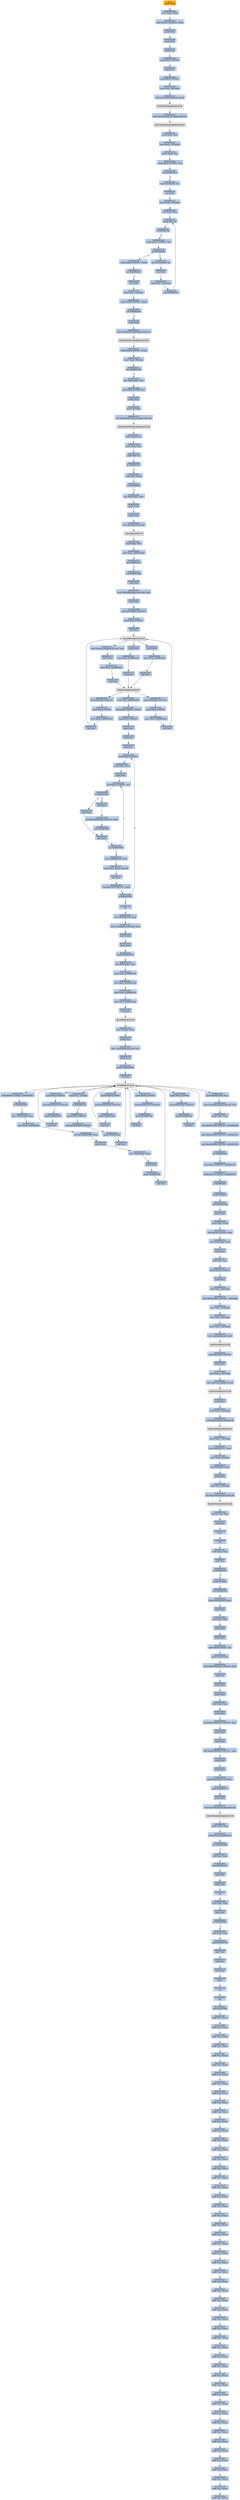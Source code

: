 digraph G {
node[shape=rectangle,style=filled,fillcolor=lightsteelblue,color=lightsteelblue]
bgcolor="transparent"
a0x004021afpushl_ebp[label="start\npushl %ebp",fillcolor="orange",color="lightgrey"];
a0x004021b0movl_esp_ebp[label="0x004021b0\nmovl %esp, %ebp"];
a0x004021b2subl_0x52cUINT32_esp[label="0x004021b2\nsubl $0x52c<UINT32>, %esp"];
a0x004021b8pushl_ebx[label="0x004021b8\npushl %ebx"];
a0x004021b9pushl_esi[label="0x004021b9\npushl %esi"];
a0x004021bapushl_edi[label="0x004021ba\npushl %edi"];
a0x004021bbpushl_0x1UINT8[label="0x004021bb\npushl $0x1<UINT8>"];
a0x004021bdpopl_esi[label="0x004021bd\npopl %esi"];
a0x004021bepushl_0x4UINT8[label="0x004021be\npushl $0x4<UINT8>"];
a0x004021c0movl_esi__24ebp_[label="0x004021c0\nmovl %esi, -24(%ebp)"];
a0x004021c3call_SetErrorMode_kernel32_dll[label="0x004021c3\ncall SetErrorMode@kernel32.dll"];
SetErrorMode_kernel32_dll[label="SetErrorMode@kernel32.dll",fillcolor="lightgrey",color="lightgrey"];
a0x004021c9call_GetCommandLineA_kernel32_dll[label="0x004021c9\ncall GetCommandLineA@kernel32.dll"];
GetCommandLineA_kernel32_dll[label="GetCommandLineA@kernel32.dll",fillcolor="lightgrey",color="lightgrey"];
a0x004021cfmovl_eax_edi[label="0x004021cf\nmovl %eax, %edi"];
a0x004021d1movl_edi__12ebp_[label="0x004021d1\nmovl %edi, -12(%ebp)"];
a0x004021d4movb_edi__al[label="0x004021d4\nmovb (%edi), %al"];
a0x004021d6cmpb_0x22UINT8_al[label="0x004021d6\ncmpb $0x22<UINT8>, %al"];
a0x004021d8jne_0x004022aa[label="0x004021d8\njne 0x004022aa"];
a0x004021demovb_0x1edi__al[label="0x004021de\nmovb 0x1(%edi), %al"];
a0x004021e1incl_edi[label="0x004021e1\nincl %edi"];
a0x004021e2movl_edi__12ebp_[label="0x004021e2\nmovl %edi, -12(%ebp)"];
a0x004021e5xorl_ebx_ebx[label="0x004021e5\nxorl %ebx, %ebx"];
a0x004021e7cmpb_bl_al[label="0x004021e7\ncmpb %bl, %al"];
a0x004021e9je_0x004021f8[label="0x004021e9\nje 0x004021f8"];
a0x004021ebcmpb_0x22UINT8_al[label="0x004021eb\ncmpb $0x22<UINT8>, %al"];
a0x004021edje_0x004021f8[label="0x004021ed\nje 0x004021f8"];
a0x004021efmovb_0x1edi__al[label="0x004021ef\nmovb 0x1(%edi), %al"];
a0x004021f2incl_edi[label="0x004021f2\nincl %edi"];
a0x004021f3movl_edi__12ebp_[label="0x004021f3\nmovl %edi, -12(%ebp)"];
a0x004021f6jmp_0x004021e7[label="0x004021f6\njmp 0x004021e7"];
a0x004021f8cmpb_0x22UINT8_edi_[label="0x004021f8\ncmpb $0x22<UINT8>, (%edi)"];
a0x004021fbjne_0x00402201[label="0x004021fb\njne 0x00402201"];
a0x004021fdincl_edi[label="0x004021fd\nincl %edi"];
a0x004021femovl_edi__12ebp_[label="0x004021fe\nmovl %edi, -12(%ebp)"];
a0x00402201cmpb_0x20UINT8_edi_[label="0x00402201\ncmpb $0x20<UINT8>, (%edi)"];
a0x00402204jne_0x0040220f[label="0x00402204\njne 0x0040220f"];
a0x0040220fpushl_ebx[label="0x0040220f\npushl %ebx"];
a0x00402210call_GetModuleHandleA_kernel32_dll[label="0x00402210\ncall GetModuleHandleA@kernel32.dll"];
GetModuleHandleA_kernel32_dll[label="GetModuleHandleA@kernel32.dll",fillcolor="lightgrey",color="lightgrey"];
a0x00402216cmpb_0x2fUINT8_edi_[label="0x00402216\ncmpb $0x2f<UINT8>, (%edi)"];
a0x00402219movl_eax__8ebp_[label="0x00402219\nmovl %eax, -8(%ebp)"];
a0x0040221cjne_0x00402282[label="0x0040221c\njne 0x00402282"];
a0x00402282leal__940ebp__eax[label="0x00402282\nleal -940(%ebp), %eax"];
a0x00402288pushl_0x100UINT32[label="0x00402288\npushl $0x100<UINT32>"];
a0x0040228dpushl_eax[label="0x0040228d\npushl %eax"];
a0x0040228epushl__8ebp_[label="0x0040228e\npushl -8(%ebp)"];
a0x00402291call_GetModuleFileNameA_kernel32_dll[label="0x00402291\ncall GetModuleFileNameA@kernel32.dll"];
GetModuleFileNameA_kernel32_dll[label="GetModuleFileNameA@kernel32.dll",fillcolor="lightgrey",color="lightgrey"];
a0x00402297movb_edi__cl[label="0x00402297\nmovb (%edi), %cl"];
a0x00402299movl_edi_eax[label="0x00402299\nmovl %edi, %eax"];
a0x0040229bcmpb_bl_cl[label="0x0040229b\ncmpb %bl, %cl"];
a0x0040229dje_0x004022c5[label="0x0040229d\nje 0x004022c5"];
a0x004022c5cmpb_bl_eax_[label="0x004022c5\ncmpb %bl, (%eax)"];
a0x004022c7je_0x004022fb[label="0x004022c7\nje 0x004022fb"];
a0x004022fbleal__940ebp__eax[label="0x004022fb\nleal -940(%ebp), %eax"];
a0x00402301pushl_ebx[label="0x00402301\npushl %ebx"];
a0x00402302pushl_eax[label="0x00402302\npushl %eax"];
a0x00402303call__lopen_kernel32_dll[label="0x00402303\ncall _lopen@kernel32.dll"];
a_lopen_kernel32_dll[label="_lopen@kernel32.dll",fillcolor="lightgrey",color="lightgrey"];
a0x00402309cmpl_ebx_eax[label="0x00402309\ncmpl %ebx, %eax"];
a0x0040230bmovl_eax_0x00405340[label="0x0040230b\nmovl %eax, 0x00405340"];
a0x00402310jnl_0x0040231d[label="0x00402310\njnl 0x0040231d"];
a0x0040231dcall_0x00401000[label="0x0040231d\ncall 0x00401000"];
a0x00401000pushl_esi[label="0x00401000\npushl %esi"];
a0x00401001movl_GlobalAlloc_kernel32_dll_esi[label="0x00401001\nmovl GlobalAlloc@kernel32.dll, %esi"];
a0x00401007pushl_edi[label="0x00401007\npushl %edi"];
a0x00401008pushl_0x10000UINT32[label="0x00401008\npushl $0x10000<UINT32>"];
a0x0040100dpushl_0x2UINT8[label="0x0040100d\npushl $0x2<UINT8>"];
a0x0040100fcall_esi[label="0x0040100f\ncall %esi"];
GlobalAlloc_kernel32_dll[label="GlobalAlloc@kernel32.dll",fillcolor="lightgrey",color="lightgrey"];
a0x00401011movl_GlobalLock_kernel32_dll_edi[label="0x00401011\nmovl GlobalLock@kernel32.dll, %edi"];
a0x00401017pushl_eax[label="0x00401017\npushl %eax"];
a0x00401018movl_eax_0x00405434[label="0x00401018\nmovl %eax, 0x00405434"];
a0x0040101dcall_edi[label="0x0040101d\ncall %edi"];
GlobalLock_kernel32_dll[label="GlobalLock@kernel32.dll",fillcolor="lightgrey",color="lightgrey"];
a0x0040101fpushl_0x8040UINT32[label="0x0040101f\npushl $0x8040<UINT32>"];
a0x00401024pushl_0x2UINT8[label="0x00401024\npushl $0x2<UINT8>"];
a0x00401026movl_eax_0x00405430[label="0x00401026\nmovl %eax, 0x00405430"];
a0x0040102bcall_esi[label="0x0040102b\ncall %esi"];
a0x0040102dpushl_eax[label="0x0040102d\npushl %eax"];
a0x0040102emovl_eax_0x0040546c[label="0x0040102e\nmovl %eax, 0x0040546c"];
a0x00401033call_edi[label="0x00401033\ncall %edi"];
a0x00401035pushl_0x400UINT32[label="0x00401035\npushl $0x400<UINT32>"];
a0x0040103apushl_0x2UINT8[label="0x0040103a\npushl $0x2<UINT8>"];
a0x0040103cmovl_eax_0x0040545c[label="0x0040103c\nmovl %eax, 0x0040545c"];
a0x00401041call_esi[label="0x00401041\ncall %esi"];
a0x00401043pushl_eax[label="0x00401043\npushl %eax"];
a0x00401044movl_eax_0x0040544c[label="0x00401044\nmovl %eax, 0x0040544c"];
a0x00401049call_edi[label="0x00401049\ncall %edi"];
a0x0040104bmovl_eax_0x00405438[label="0x0040104b\nmovl %eax, 0x00405438"];
a0x00401050andl_0x0UINT8_eax_[label="0x00401050\nandl $0x0<UINT8>, (%eax)"];
a0x00401053pushl_0x1UINT8[label="0x00401053\npushl $0x1<UINT8>"];
a0x00401055popl_eax[label="0x00401055\npopl %eax"];
a0x00401056popl_edi[label="0x00401056\npopl %edi"];
a0x00401057popl_esi[label="0x00401057\npopl %esi"];
a0x00401058pushl_0x8UINT8[label="0x00401058\npushl $0x8<UINT8>"];
a0x0040105amovl_eax_ecx[label="0x0040105a\nmovl %eax, %ecx"];
a0x0040105cpopl_edx[label="0x0040105c\npopl %edx"];
a0x0040105dtestb_0x1UINT8_cl[label="0x0040105d\ntestb $0x1<UINT8>, %cl"];
a0x00401060je_0x0040106c[label="0x00401060\nje 0x0040106c"];
a0x00401062shrl_ecx[label="0x00401062\nshrl %ecx"];
a0x00401064xorl_0xedb88320UINT32_ecx[label="0x00401064\nxorl $0xedb88320<UINT32>, %ecx"];
a0x0040106ajmp_0x0040106e[label="0x0040106a\njmp 0x0040106e"];
a0x0040106edecl_edx[label="0x0040106e\ndecl %edx"];
a0x0040106fjne_0x0040105d[label="0x0040106f\njne 0x0040105d"];
a0x0040106cshrl_ecx[label="0x0040106c\nshrl %ecx"];
a0x00401071movl_0x00405438_edx[label="0x00401071\nmovl 0x00405438, %edx"];
a0x00401077movl_ecx_edxeax4_[label="0x00401077\nmovl %ecx, (%edx,%eax,4)"];
a0x0040107aincl_eax[label="0x0040107a\nincl %eax"];
a0x0040107bcmpl_0x100UINT32_eax[label="0x0040107b\ncmpl $0x100<UINT32>, %eax"];
a0x00401080jl_0x00401058[label="0x00401080\njl 0x00401058"];
a0x00401082ret[label="0x00401082\nret"];
a0x00402322movl_0x00405178_eax[label="0x00402322\nmovl 0x00405178, %eax"];
a0x00402327movl__llseek_kernel32_dll_edi[label="0x00402327\nmovl _llseek@kernel32.dll, %edi"];
a0x0040232dpushl_ebx[label="0x0040232d\npushl %ebx"];
a0x0040232epushl_eax[label="0x0040232e\npushl %eax"];
a0x0040232fpushl_0x00405340[label="0x0040232f\npushl 0x00405340"];
a0x00402335leal__940ebp__ecx[label="0x00402335\nleal -940(%ebp), %ecx"];
a0x0040233bmovl_ebx_0x00405324[label="0x0040233b\nmovl %ebx, 0x00405324"];
a0x00402341movl_eax_0x00405334[label="0x00402341\nmovl %eax, 0x00405334"];
a0x00402346movl_eax_0x0040532c[label="0x00402346\nmovl %eax, 0x0040532c"];
a0x0040234bmovl_ecx_0x004053d4[label="0x0040234b\nmovl %ecx, 0x004053d4"];
a0x00402351call_edi[label="0x00402351\ncall %edi"];
a_llseek_kernel32_dll[label="_llseek@kernel32.dll",fillcolor="lightgrey",color="lightgrey"];
a0x00402353leal__1ebp__eax[label="0x00402353\nleal -1(%ebp), %eax"];
a0x00402356pushl_esi[label="0x00402356\npushl %esi"];
a0x00402357movl__lread_kernel32_dll_esi[label="0x00402357\nmovl _lread@kernel32.dll, %esi"];
a0x0040235dpushl_eax[label="0x0040235d\npushl %eax"];
a0x0040235epushl_0x00405340[label="0x0040235e\npushl 0x00405340"];
a0x00402364call_esi[label="0x00402364\ncall %esi"];
a_lread_kernel32_dll[label="_lread@kernel32.dll",fillcolor="lightgrey",color="lightgrey"];
a0x00402366cmpb_bl__1ebp_[label="0x00402366\ncmpb %bl, -1(%ebp)"];
a0x00402369je_0x004023c4[label="0x00402369\nje 0x004023c4"];
a0x004023c4pushl_0x4UINT8[label="0x004023c4\npushl $0x4<UINT8>"];
a0x004023c6pushl_0x405360UINT32[label="0x004023c6\npushl $0x405360<UINT32>"];
a0x004023cbpushl_0x00405340[label="0x004023cb\npushl 0x00405340"];
a0x004023d1call_esi[label="0x004023d1\ncall %esi"];
a0x004023d3pushl_0xcUINT8[label="0x004023d3\npushl $0xc<UINT8>"];
a0x004023d5pushl_0x405410UINT32[label="0x004023d5\npushl $0x405410<UINT32>"];
a0x004023dapushl_0x00405340[label="0x004023da\npushl 0x00405340"];
a0x004023e0call_esi[label="0x004023e0\ncall %esi"];
a0x004023e2pushl_0x8UINT8[label="0x004023e2\npushl $0x8<UINT8>"];
a0x004023e4pushl_0x4053b4UINT32[label="0x004023e4\npushl $0x4053b4<UINT32>"];
a0x004023e9pushl_0x00405340[label="0x004023e9\npushl 0x00405340"];
a0x004023efcall_esi[label="0x004023ef\ncall %esi"];
a0x004023f1pushl_0x40UINT8[label="0x004023f1\npushl $0x40<UINT8>"];
a0x004023f3pushl_0x405374UINT32[label="0x004023f3\npushl $0x405374<UINT32>"];
a0x004023f8pushl_0x00405340[label="0x004023f8\npushl 0x00405340"];
a0x004023fecall_esi[label="0x004023fe\ncall %esi"];
a0x00402400pushl_0x3UINT8[label="0x00402400\npushl $0x3<UINT8>"];
a0x00402402pushl_0x4053fcUINT32[label="0x00402402\npushl $0x4053fc<UINT32>"];
a0x00402407pushl_0x00405340[label="0x00402407\npushl 0x00405340"];
a0x0040240dcall_esi[label="0x0040240d\ncall %esi"];
a0x0040240ftestb_0x40UINT8_0x00405363[label="0x0040240f\ntestb $0x40<UINT8>, 0x00405363"];
a0x00402416je_0x00402422[label="0x00402416\nje 0x00402422"];
a0x00402422leal__1324ebp__eax[label="0x00402422\nleal -1324(%ebp), %eax"];
a0x00402428movl_eax_0x004053f8[label="0x00402428\nmovl %eax, 0x004053f8"];
a0x0040242dmovzbl_0x004053fe_eax[label="0x0040242d\nmovzbl 0x004053fe, %eax"];
a0x00402434pushl_eax[label="0x00402434\npushl %eax"];
a0x00402435leal__1324ebp__eax[label="0x00402435\nleal -1324(%ebp), %eax"];
a0x0040243bpushl_eax[label="0x0040243b\npushl %eax"];
a0x0040243cpushl_0x00405340[label="0x0040243c\npushl 0x00405340"];
a0x00402442call_esi[label="0x00402442\ncall %esi"];
a0x00402444movl_0x004053b0_eax[label="0x00402444\nmovl 0x004053b0, %eax"];
a0x00402449movl_GlobalAlloc_kernel32_dll_esi[label="0x00402449\nmovl GlobalAlloc@kernel32.dll, %esi"];
a0x0040244fcmpl_ebx_eax[label="0x0040244f\ncmpl %ebx, %eax"];
a0x00402451movl_0x401edfUINT32_0x004053d8[label="0x00402451\nmovl $0x401edf<UINT32>, 0x004053d8"];
a0x0040245bmovl_0x4020a0UINT32_0x004053dc[label="0x0040245b\nmovl $0x4020a0<UINT32>, 0x004053dc"];
a0x00402465movl_0x403082UINT32_0x004053f0[label="0x00402465\nmovl $0x403082<UINT32>, 0x004053f0"];
a0x0040246fjle_0x004024a8[label="0x0040246f\njle 0x004024a8"];
a0x004024a8movl_0x1UINT32_0x004053ec[label="0x004024a8\nmovl $0x1<UINT32>, 0x004053ec"];
a0x004024b2testb_0x10UINT8_0x00405361[label="0x004024b2\ntestb $0x10<UINT8>, 0x00405361"];
a0x004024b9je_0x004024c2[label="0x004024b9\nje 0x004024c2"];
a0x004024c2pushl__8ebp_[label="0x004024c2\npushl -8(%ebp)"];
a0x004024c5call_0x004027db[label="0x004024c5\ncall 0x004027db"];
a0x004027dbpushl_ebp[label="0x004027db\npushl %ebp"];
a0x004027dcmovl_esp_ebp[label="0x004027dc\nmovl %esp, %ebp"];
a0x004027desubl_0x28UINT8_esp[label="0x004027de\nsubl $0x28<UINT8>, %esp"];
a0x004027e1movl_0x8ebp__eax[label="0x004027e1\nmovl 0x8(%ebp), %eax"];
a0x004027e4pushl_esi[label="0x004027e4\npushl %esi"];
a0x004027e5xorl_esi_esi[label="0x004027e5\nxorl %esi, %esi"];
a0x004027e7pushl_0x6cUINT8[label="0x004027e7\npushl $0x6c<UINT8>"];
a0x004027e9pushl_eax[label="0x004027e9\npushl %eax"];
a0x004027eamovl_esi__40ebp_[label="0x004027ea\nmovl %esi, -40(%ebp)"];
a0x004027edmovl_0x402a80UINT32__36ebp_[label="0x004027ed\nmovl $0x402a80<UINT32>, -36(%ebp)"];
a0x004027f4movl_esi__32ebp_[label="0x004027f4\nmovl %esi, -32(%ebp)"];
a0x004027f7movl_esi__28ebp_[label="0x004027f7\nmovl %esi, -28(%ebp)"];
a0x004027famovl_eax__24ebp_[label="0x004027fa\nmovl %eax, -24(%ebp)"];
a0x004027fdcall_LoadIconA_user32_dll[label="0x004027fd\ncall LoadIconA@user32.dll"];
LoadIconA_user32_dll[label="LoadIconA@user32.dll",fillcolor="lightgrey",color="lightgrey"];
a0x00402803pushl_0x7f00UINT32[label="0x00402803\npushl $0x7f00<UINT32>"];
a0x00402808pushl_esi[label="0x00402808\npushl %esi"];
a0x00402809movl_eax__20ebp_[label="0x00402809\nmovl %eax, -20(%ebp)"];
a0x0040280ccall_LoadCursorA_user32_dll[label="0x0040280c\ncall LoadCursorA@user32.dll"];
LoadCursorA_user32_dll[label="LoadCursorA@user32.dll",fillcolor="lightgrey",color="lightgrey"];
a0x00402812pushl_esi[label="0x00402812\npushl %esi"];
a0x00402813movl_eax__16ebp_[label="0x00402813\nmovl %eax, -16(%ebp)"];
a0x00402816call_GetStockObject_gdi32_dll[label="0x00402816\ncall GetStockObject@gdi32.dll"];
GetStockObject_gdi32_dll[label="GetStockObject@gdi32.dll",fillcolor="lightgrey",color="lightgrey"];
a0x0040281cmovl_eax__12ebp_[label="0x0040281c\nmovl %eax, -12(%ebp)"];
a0x0040281fmovl_0x0040517c_eax[label="0x0040281f\nmovl 0x0040517c, %eax"];
a0x00402824movl_eax__4ebp_[label="0x00402824\nmovl %eax, -4(%ebp)"];
a0x00402827leal__40ebp__eax[label="0x00402827\nleal -40(%ebp), %eax"];
a0x0040282apushl_eax[label="0x0040282a\npushl %eax"];
a0x0040282bmovl_esi__8ebp_[label="0x0040282b\nmovl %esi, -8(%ebp)"];
a0x0040282ecall_RegisterClassA_user32_dll[label="0x0040282e\ncall RegisterClassA@user32.dll"];
RegisterClassA_user32_dll[label="RegisterClassA@user32.dll",fillcolor="lightgrey",color="lightgrey"];
a0x00402834movzwl_ax_eax[label="0x00402834\nmovzwl %ax, %eax"];
a0x00402837popl_esi[label="0x00402837\npopl %esi"];
a0x00402838leave_[label="0x00402838\nleave "];
a0x00402839ret[label="0x00402839\nret"];
a0x004024catestl_eax_eax[label="0x004024ca\ntestl %eax, %eax"];
a0x004024ccpopl_ecx[label="0x004024cc\npopl %ecx"];
a0x004024cdje_0x004025e9[label="0x004024cd\nje 0x004025e9"];
a0x004024d3pushl__8ebp_[label="0x004024d3\npushl -8(%ebp)"];
a0x004024d6call_0x0040283a[label="0x004024d6\ncall 0x0040283a"];
a0x0040283amovl_0x00405360_eax[label="0x0040283a\nmovl 0x00405360, %eax"];
a0x0040283fpushl_ebx[label="0x0040283f\npushl %ebx"];
a0x00402840xorl_ebx_ebx[label="0x00402840\nxorl %ebx, %ebx"];
a0x00402842pushl_edi[label="0x00402842\npushl %edi"];
a0x00402843pushl_ebx[label="0x00402843\npushl %ebx"];
a0x00402844andb_0x8UINT8_al[label="0x00402844\nandb $0x8<UINT8>, %al"];
a0x00402846pushl_0x10esp_[label="0x00402846\npushl 0x10(%esp)"];
a0x0040284amovl_0x80000000UINT32_edi[label="0x0040284a\nmovl $0x80000000<UINT32>, %edi"];
a0x0040284fnegb_al[label="0x0040284f\nnegb %al"];
a0x00402851pushl_ebx[label="0x00402851\npushl %ebx"];
a0x00402852pushl_ebx[label="0x00402852\npushl %ebx"];
a0x00402853sbbl_eax_eax[label="0x00402853\nsbbl %eax, %eax"];
a0x00402855pushl_ebx[label="0x00402855\npushl %ebx"];
a0x00402856andl_0x80c90000UINT32_eax[label="0x00402856\nandl $0x80c90000<UINT32>, %eax"];
a0x0040285bpushl_edi[label="0x0040285b\npushl %edi"];
a0x0040285cpushl_ebx[label="0x0040285c\npushl %ebx"];
a0x0040285daddl_0x80040000UINT32_eax[label="0x0040285d\naddl $0x80040000<UINT32>, %eax"];
a0x00402862pushl_edi[label="0x00402862\npushl %edi"];
a0x00402863pushl_eax[label="0x00402863\npushl %eax"];
a0x00402864pushl_0x4052c4UINT32[label="0x00402864\npushl $0x4052c4<UINT32>"];
a0x00402869pushl_0x0040517c[label="0x00402869\npushl 0x0040517c"];
a0x0040286fpushl_ebx[label="0x0040286f\npushl %ebx"];
a0x00402870call_CreateWindowExA_user32_dll[label="0x00402870\ncall CreateWindowExA@user32.dll"];
CreateWindowExA_user32_dll[label="CreateWindowExA@user32.dll",fillcolor="lightgrey",color="lightgrey"];
a0x00402876cmpl_ebx_eax[label="0x00402876\ncmpl %ebx, %eax"];
a0x00402878movl_eax_0x00405300[label="0x00402878\nmovl %eax, 0x00405300"];
a0x0040287djne_0x00402886[label="0x0040287d\njne 0x00402886"];
a0x0040287fxorl_eax_eax[label="0x0040287f\nxorl %eax, %eax"];
a0x00402881jmp_0x00402a55[label="0x00402881\njmp 0x00402a55"];
a0x00402a55popl_edi[label="0x00402a55\npopl %edi"];
a0x00402a56popl_ebx[label="0x00402a56\npopl %ebx"];
a0x00402a57ret[label="0x00402a57\nret"];
a0x004024dbtestl_eax_eax[label="0x004024db\ntestl %eax, %eax"];
a0x004024ddpopl_ecx[label="0x004024dd\npopl %ecx"];
a0x004024deje_0x004025e9[label="0x004024de\nje 0x004025e9"];
a0x004025e9xorl_eax_eax[label="0x004025e9\nxorl %eax, %eax"];
a0x004025ebjmp_0x004027d6[label="0x004025eb\njmp 0x004027d6"];
a0x004027d6popl_edi[label="0x004027d6\npopl %edi"];
a0x004027d7popl_esi[label="0x004027d7\npopl %esi"];
a0x004027d8popl_ebx[label="0x004027d8\npopl %ebx"];
a0x004027d9leave_[label="0x004027d9\nleave "];
a0x004027daret[label="0x004027da\nret"];
a0x7c8000c0nop_[label="0x7c8000c0\nnop "];
a0x7c8000c1call_0x63d7f9f4[label="0x7c8000c1\ncall 0x63d7f9f4"];
a0x63d7f9f4addb_al_eax_[label="0x63d7f9f4\naddb %al, (%eax)"];
a0x63d7f9f6addb_al_eax_[label="0x63d7f9f6\naddb %al, (%eax)"];
a0x63d7f9f8addb_al_eax_[label="0x63d7f9f8\naddb %al, (%eax)"];
a0x63d7f9faaddb_al_eax_[label="0x63d7f9fa\naddb %al, (%eax)"];
a0x63d7f9fcaddb_al_eax_[label="0x63d7f9fc\naddb %al, (%eax)"];
a0x63d7f9feaddb_al_eax_[label="0x63d7f9fe\naddb %al, (%eax)"];
a0x63d7fa00addb_al_eax_[label="0x63d7fa00\naddb %al, (%eax)"];
a0x63d7fa02addb_al_eax_[label="0x63d7fa02\naddb %al, (%eax)"];
a0x63d7fa04addb_al_eax_[label="0x63d7fa04\naddb %al, (%eax)"];
a0x63d7fa06addb_al_eax_[label="0x63d7fa06\naddb %al, (%eax)"];
a0x63d7fa08addb_al_eax_[label="0x63d7fa08\naddb %al, (%eax)"];
a0x63d7fa0aaddb_al_eax_[label="0x63d7fa0a\naddb %al, (%eax)"];
a0x63d7fa0caddb_al_eax_[label="0x63d7fa0c\naddb %al, (%eax)"];
a0x63d7fa0eaddb_al_eax_[label="0x63d7fa0e\naddb %al, (%eax)"];
a0x63d7fa10addb_al_eax_[label="0x63d7fa10\naddb %al, (%eax)"];
a0x63d7fa12addb_al_eax_[label="0x63d7fa12\naddb %al, (%eax)"];
a0x63d7fa14addb_al_eax_[label="0x63d7fa14\naddb %al, (%eax)"];
a0x63d7fa16addb_al_eax_[label="0x63d7fa16\naddb %al, (%eax)"];
a0x63d7fa18addb_al_eax_[label="0x63d7fa18\naddb %al, (%eax)"];
a0x63d7fa1aaddb_al_eax_[label="0x63d7fa1a\naddb %al, (%eax)"];
a0x63d7fa1caddb_al_eax_[label="0x63d7fa1c\naddb %al, (%eax)"];
a0x63d7fa1eaddb_al_eax_[label="0x63d7fa1e\naddb %al, (%eax)"];
a0x63d7fa20addb_al_eax_[label="0x63d7fa20\naddb %al, (%eax)"];
a0x63d7fa22addb_al_eax_[label="0x63d7fa22\naddb %al, (%eax)"];
a0x63d7fa24addb_al_eax_[label="0x63d7fa24\naddb %al, (%eax)"];
a0x63d7fa26addb_al_eax_[label="0x63d7fa26\naddb %al, (%eax)"];
a0x63d7fa28addb_al_eax_[label="0x63d7fa28\naddb %al, (%eax)"];
a0x63d7fa2aaddb_al_eax_[label="0x63d7fa2a\naddb %al, (%eax)"];
a0x63d7fa2caddb_al_eax_[label="0x63d7fa2c\naddb %al, (%eax)"];
a0x63d7fa2eaddb_al_eax_[label="0x63d7fa2e\naddb %al, (%eax)"];
a0x63d7fa30addb_al_eax_[label="0x63d7fa30\naddb %al, (%eax)"];
a0x63d7fa32addb_al_eax_[label="0x63d7fa32\naddb %al, (%eax)"];
a0x63d7fa34addb_al_eax_[label="0x63d7fa34\naddb %al, (%eax)"];
a0x63d7fa36addb_al_eax_[label="0x63d7fa36\naddb %al, (%eax)"];
a0x63d7fa38addb_al_eax_[label="0x63d7fa38\naddb %al, (%eax)"];
a0x63d7fa3aaddb_al_eax_[label="0x63d7fa3a\naddb %al, (%eax)"];
a0x63d7fa3caddb_al_eax_[label="0x63d7fa3c\naddb %al, (%eax)"];
a0x63d7fa3eaddb_al_eax_[label="0x63d7fa3e\naddb %al, (%eax)"];
a0x63d7fa40addb_al_eax_[label="0x63d7fa40\naddb %al, (%eax)"];
a0x63d7fa42addb_al_eax_[label="0x63d7fa42\naddb %al, (%eax)"];
a0x63d7fa44addb_al_eax_[label="0x63d7fa44\naddb %al, (%eax)"];
a0x63d7fa46addb_al_eax_[label="0x63d7fa46\naddb %al, (%eax)"];
a0x63d7fa48addb_al_eax_[label="0x63d7fa48\naddb %al, (%eax)"];
a0x63d7fa4aaddb_al_eax_[label="0x63d7fa4a\naddb %al, (%eax)"];
a0x63d7fa4caddb_al_eax_[label="0x63d7fa4c\naddb %al, (%eax)"];
a0x63d7fa4eaddb_al_eax_[label="0x63d7fa4e\naddb %al, (%eax)"];
a0x63d7fa50addb_al_eax_[label="0x63d7fa50\naddb %al, (%eax)"];
a0x63d7fa52addb_al_eax_[label="0x63d7fa52\naddb %al, (%eax)"];
a0x63d7fa54addb_al_eax_[label="0x63d7fa54\naddb %al, (%eax)"];
a0x63d7fa56addb_al_eax_[label="0x63d7fa56\naddb %al, (%eax)"];
a0x63d7fa58addb_al_eax_[label="0x63d7fa58\naddb %al, (%eax)"];
a0x63d7fa5aaddb_al_eax_[label="0x63d7fa5a\naddb %al, (%eax)"];
a0x004021afpushl_ebp -> a0x004021b0movl_esp_ebp [color="#000000"];
a0x004021b0movl_esp_ebp -> a0x004021b2subl_0x52cUINT32_esp [color="#000000"];
a0x004021b2subl_0x52cUINT32_esp -> a0x004021b8pushl_ebx [color="#000000"];
a0x004021b8pushl_ebx -> a0x004021b9pushl_esi [color="#000000"];
a0x004021b9pushl_esi -> a0x004021bapushl_edi [color="#000000"];
a0x004021bapushl_edi -> a0x004021bbpushl_0x1UINT8 [color="#000000"];
a0x004021bbpushl_0x1UINT8 -> a0x004021bdpopl_esi [color="#000000"];
a0x004021bdpopl_esi -> a0x004021bepushl_0x4UINT8 [color="#000000"];
a0x004021bepushl_0x4UINT8 -> a0x004021c0movl_esi__24ebp_ [color="#000000"];
a0x004021c0movl_esi__24ebp_ -> a0x004021c3call_SetErrorMode_kernel32_dll [color="#000000"];
a0x004021c3call_SetErrorMode_kernel32_dll -> SetErrorMode_kernel32_dll [color="#000000"];
SetErrorMode_kernel32_dll -> a0x004021c9call_GetCommandLineA_kernel32_dll [color="#000000"];
a0x004021c9call_GetCommandLineA_kernel32_dll -> GetCommandLineA_kernel32_dll [color="#000000"];
GetCommandLineA_kernel32_dll -> a0x004021cfmovl_eax_edi [color="#000000"];
a0x004021cfmovl_eax_edi -> a0x004021d1movl_edi__12ebp_ [color="#000000"];
a0x004021d1movl_edi__12ebp_ -> a0x004021d4movb_edi__al [color="#000000"];
a0x004021d4movb_edi__al -> a0x004021d6cmpb_0x22UINT8_al [color="#000000"];
a0x004021d6cmpb_0x22UINT8_al -> a0x004021d8jne_0x004022aa [color="#000000"];
a0x004021d8jne_0x004022aa -> a0x004021demovb_0x1edi__al [color="#000000",label="F"];
a0x004021demovb_0x1edi__al -> a0x004021e1incl_edi [color="#000000"];
a0x004021e1incl_edi -> a0x004021e2movl_edi__12ebp_ [color="#000000"];
a0x004021e2movl_edi__12ebp_ -> a0x004021e5xorl_ebx_ebx [color="#000000"];
a0x004021e5xorl_ebx_ebx -> a0x004021e7cmpb_bl_al [color="#000000"];
a0x004021e7cmpb_bl_al -> a0x004021e9je_0x004021f8 [color="#000000"];
a0x004021e9je_0x004021f8 -> a0x004021ebcmpb_0x22UINT8_al [color="#000000",label="F"];
a0x004021ebcmpb_0x22UINT8_al -> a0x004021edje_0x004021f8 [color="#000000"];
a0x004021edje_0x004021f8 -> a0x004021efmovb_0x1edi__al [color="#000000",label="F"];
a0x004021efmovb_0x1edi__al -> a0x004021f2incl_edi [color="#000000"];
a0x004021f2incl_edi -> a0x004021f3movl_edi__12ebp_ [color="#000000"];
a0x004021f3movl_edi__12ebp_ -> a0x004021f6jmp_0x004021e7 [color="#000000"];
a0x004021f6jmp_0x004021e7 -> a0x004021e7cmpb_bl_al [color="#000000"];
a0x004021edje_0x004021f8 -> a0x004021f8cmpb_0x22UINT8_edi_ [color="#000000",label="T"];
a0x004021f8cmpb_0x22UINT8_edi_ -> a0x004021fbjne_0x00402201 [color="#000000"];
a0x004021fbjne_0x00402201 -> a0x004021fdincl_edi [color="#000000",label="F"];
a0x004021fdincl_edi -> a0x004021femovl_edi__12ebp_ [color="#000000"];
a0x004021femovl_edi__12ebp_ -> a0x00402201cmpb_0x20UINT8_edi_ [color="#000000"];
a0x00402201cmpb_0x20UINT8_edi_ -> a0x00402204jne_0x0040220f [color="#000000"];
a0x00402204jne_0x0040220f -> a0x0040220fpushl_ebx [color="#000000",label="T"];
a0x0040220fpushl_ebx -> a0x00402210call_GetModuleHandleA_kernel32_dll [color="#000000"];
a0x00402210call_GetModuleHandleA_kernel32_dll -> GetModuleHandleA_kernel32_dll [color="#000000"];
GetModuleHandleA_kernel32_dll -> a0x00402216cmpb_0x2fUINT8_edi_ [color="#000000"];
a0x00402216cmpb_0x2fUINT8_edi_ -> a0x00402219movl_eax__8ebp_ [color="#000000"];
a0x00402219movl_eax__8ebp_ -> a0x0040221cjne_0x00402282 [color="#000000"];
a0x0040221cjne_0x00402282 -> a0x00402282leal__940ebp__eax [color="#000000",label="T"];
a0x00402282leal__940ebp__eax -> a0x00402288pushl_0x100UINT32 [color="#000000"];
a0x00402288pushl_0x100UINT32 -> a0x0040228dpushl_eax [color="#000000"];
a0x0040228dpushl_eax -> a0x0040228epushl__8ebp_ [color="#000000"];
a0x0040228epushl__8ebp_ -> a0x00402291call_GetModuleFileNameA_kernel32_dll [color="#000000"];
a0x00402291call_GetModuleFileNameA_kernel32_dll -> GetModuleFileNameA_kernel32_dll [color="#000000"];
GetModuleFileNameA_kernel32_dll -> a0x00402297movb_edi__cl [color="#000000"];
a0x00402297movb_edi__cl -> a0x00402299movl_edi_eax [color="#000000"];
a0x00402299movl_edi_eax -> a0x0040229bcmpb_bl_cl [color="#000000"];
a0x0040229bcmpb_bl_cl -> a0x0040229dje_0x004022c5 [color="#000000"];
a0x0040229dje_0x004022c5 -> a0x004022c5cmpb_bl_eax_ [color="#000000",label="T"];
a0x004022c5cmpb_bl_eax_ -> a0x004022c7je_0x004022fb [color="#000000"];
a0x004022c7je_0x004022fb -> a0x004022fbleal__940ebp__eax [color="#000000",label="T"];
a0x004022fbleal__940ebp__eax -> a0x00402301pushl_ebx [color="#000000"];
a0x00402301pushl_ebx -> a0x00402302pushl_eax [color="#000000"];
a0x00402302pushl_eax -> a0x00402303call__lopen_kernel32_dll [color="#000000"];
a0x00402303call__lopen_kernel32_dll -> a_lopen_kernel32_dll [color="#000000"];
a_lopen_kernel32_dll -> a0x00402309cmpl_ebx_eax [color="#000000"];
a0x00402309cmpl_ebx_eax -> a0x0040230bmovl_eax_0x00405340 [color="#000000"];
a0x0040230bmovl_eax_0x00405340 -> a0x00402310jnl_0x0040231d [color="#000000"];
a0x00402310jnl_0x0040231d -> a0x0040231dcall_0x00401000 [color="#000000",label="T"];
a0x0040231dcall_0x00401000 -> a0x00401000pushl_esi [color="#000000"];
a0x00401000pushl_esi -> a0x00401001movl_GlobalAlloc_kernel32_dll_esi [color="#000000"];
a0x00401001movl_GlobalAlloc_kernel32_dll_esi -> a0x00401007pushl_edi [color="#000000"];
a0x00401007pushl_edi -> a0x00401008pushl_0x10000UINT32 [color="#000000"];
a0x00401008pushl_0x10000UINT32 -> a0x0040100dpushl_0x2UINT8 [color="#000000"];
a0x0040100dpushl_0x2UINT8 -> a0x0040100fcall_esi [color="#000000"];
a0x0040100fcall_esi -> GlobalAlloc_kernel32_dll [color="#000000"];
GlobalAlloc_kernel32_dll -> a0x00401011movl_GlobalLock_kernel32_dll_edi [color="#000000"];
a0x00401011movl_GlobalLock_kernel32_dll_edi -> a0x00401017pushl_eax [color="#000000"];
a0x00401017pushl_eax -> a0x00401018movl_eax_0x00405434 [color="#000000"];
a0x00401018movl_eax_0x00405434 -> a0x0040101dcall_edi [color="#000000"];
a0x0040101dcall_edi -> GlobalLock_kernel32_dll [color="#000000"];
GlobalLock_kernel32_dll -> a0x0040101fpushl_0x8040UINT32 [color="#000000"];
a0x0040101fpushl_0x8040UINT32 -> a0x00401024pushl_0x2UINT8 [color="#000000"];
a0x00401024pushl_0x2UINT8 -> a0x00401026movl_eax_0x00405430 [color="#000000"];
a0x00401026movl_eax_0x00405430 -> a0x0040102bcall_esi [color="#000000"];
a0x0040102bcall_esi -> GlobalAlloc_kernel32_dll [color="#000000"];
GlobalAlloc_kernel32_dll -> a0x0040102dpushl_eax [color="#000000"];
a0x0040102dpushl_eax -> a0x0040102emovl_eax_0x0040546c [color="#000000"];
a0x0040102emovl_eax_0x0040546c -> a0x00401033call_edi [color="#000000"];
a0x00401033call_edi -> GlobalLock_kernel32_dll [color="#000000"];
GlobalLock_kernel32_dll -> a0x00401035pushl_0x400UINT32 [color="#000000"];
a0x00401035pushl_0x400UINT32 -> a0x0040103apushl_0x2UINT8 [color="#000000"];
a0x0040103apushl_0x2UINT8 -> a0x0040103cmovl_eax_0x0040545c [color="#000000"];
a0x0040103cmovl_eax_0x0040545c -> a0x00401041call_esi [color="#000000"];
a0x00401041call_esi -> GlobalAlloc_kernel32_dll [color="#000000"];
GlobalAlloc_kernel32_dll -> a0x00401043pushl_eax [color="#000000"];
a0x00401043pushl_eax -> a0x00401044movl_eax_0x0040544c [color="#000000"];
a0x00401044movl_eax_0x0040544c -> a0x00401049call_edi [color="#000000"];
a0x00401049call_edi -> GlobalLock_kernel32_dll [color="#000000"];
GlobalLock_kernel32_dll -> a0x0040104bmovl_eax_0x00405438 [color="#000000"];
a0x0040104bmovl_eax_0x00405438 -> a0x00401050andl_0x0UINT8_eax_ [color="#000000"];
a0x00401050andl_0x0UINT8_eax_ -> a0x00401053pushl_0x1UINT8 [color="#000000"];
a0x00401053pushl_0x1UINT8 -> a0x00401055popl_eax [color="#000000"];
a0x00401055popl_eax -> a0x00401056popl_edi [color="#000000"];
a0x00401056popl_edi -> a0x00401057popl_esi [color="#000000"];
a0x00401057popl_esi -> a0x00401058pushl_0x8UINT8 [color="#000000"];
a0x00401058pushl_0x8UINT8 -> a0x0040105amovl_eax_ecx [color="#000000"];
a0x0040105amovl_eax_ecx -> a0x0040105cpopl_edx [color="#000000"];
a0x0040105cpopl_edx -> a0x0040105dtestb_0x1UINT8_cl [color="#000000"];
a0x0040105dtestb_0x1UINT8_cl -> a0x00401060je_0x0040106c [color="#000000"];
a0x00401060je_0x0040106c -> a0x00401062shrl_ecx [color="#000000",label="F"];
a0x00401062shrl_ecx -> a0x00401064xorl_0xedb88320UINT32_ecx [color="#000000"];
a0x00401064xorl_0xedb88320UINT32_ecx -> a0x0040106ajmp_0x0040106e [color="#000000"];
a0x0040106ajmp_0x0040106e -> a0x0040106edecl_edx [color="#000000"];
a0x0040106edecl_edx -> a0x0040106fjne_0x0040105d [color="#000000"];
a0x0040106fjne_0x0040105d -> a0x0040105dtestb_0x1UINT8_cl [color="#000000",label="T"];
a0x00401060je_0x0040106c -> a0x0040106cshrl_ecx [color="#000000",label="T"];
a0x0040106cshrl_ecx -> a0x0040106edecl_edx [color="#000000"];
a0x0040106fjne_0x0040105d -> a0x00401071movl_0x00405438_edx [color="#000000",label="F"];
a0x00401071movl_0x00405438_edx -> a0x00401077movl_ecx_edxeax4_ [color="#000000"];
a0x00401077movl_ecx_edxeax4_ -> a0x0040107aincl_eax [color="#000000"];
a0x0040107aincl_eax -> a0x0040107bcmpl_0x100UINT32_eax [color="#000000"];
a0x0040107bcmpl_0x100UINT32_eax -> a0x00401080jl_0x00401058 [color="#000000"];
a0x00401080jl_0x00401058 -> a0x00401058pushl_0x8UINT8 [color="#000000",label="T"];
a0x00401080jl_0x00401058 -> a0x00401082ret [color="#000000",label="F"];
a0x00401082ret -> a0x00402322movl_0x00405178_eax [color="#000000"];
a0x00402322movl_0x00405178_eax -> a0x00402327movl__llseek_kernel32_dll_edi [color="#000000"];
a0x00402327movl__llseek_kernel32_dll_edi -> a0x0040232dpushl_ebx [color="#000000"];
a0x0040232dpushl_ebx -> a0x0040232epushl_eax [color="#000000"];
a0x0040232epushl_eax -> a0x0040232fpushl_0x00405340 [color="#000000"];
a0x0040232fpushl_0x00405340 -> a0x00402335leal__940ebp__ecx [color="#000000"];
a0x00402335leal__940ebp__ecx -> a0x0040233bmovl_ebx_0x00405324 [color="#000000"];
a0x0040233bmovl_ebx_0x00405324 -> a0x00402341movl_eax_0x00405334 [color="#000000"];
a0x00402341movl_eax_0x00405334 -> a0x00402346movl_eax_0x0040532c [color="#000000"];
a0x00402346movl_eax_0x0040532c -> a0x0040234bmovl_ecx_0x004053d4 [color="#000000"];
a0x0040234bmovl_ecx_0x004053d4 -> a0x00402351call_edi [color="#000000"];
a0x00402351call_edi -> a_llseek_kernel32_dll [color="#000000"];
a_llseek_kernel32_dll -> a0x00402353leal__1ebp__eax [color="#000000"];
a0x00402353leal__1ebp__eax -> a0x00402356pushl_esi [color="#000000"];
a0x00402356pushl_esi -> a0x00402357movl__lread_kernel32_dll_esi [color="#000000"];
a0x00402357movl__lread_kernel32_dll_esi -> a0x0040235dpushl_eax [color="#000000"];
a0x0040235dpushl_eax -> a0x0040235epushl_0x00405340 [color="#000000"];
a0x0040235epushl_0x00405340 -> a0x00402364call_esi [color="#000000"];
a0x00402364call_esi -> a_lread_kernel32_dll [color="#000000"];
a_lread_kernel32_dll -> a0x00402366cmpb_bl__1ebp_ [color="#000000"];
a0x00402366cmpb_bl__1ebp_ -> a0x00402369je_0x004023c4 [color="#000000"];
a0x00402369je_0x004023c4 -> a0x004023c4pushl_0x4UINT8 [color="#000000",label="T"];
a0x004023c4pushl_0x4UINT8 -> a0x004023c6pushl_0x405360UINT32 [color="#000000"];
a0x004023c6pushl_0x405360UINT32 -> a0x004023cbpushl_0x00405340 [color="#000000"];
a0x004023cbpushl_0x00405340 -> a0x004023d1call_esi [color="#000000"];
a0x004023d1call_esi -> a_lread_kernel32_dll [color="#000000"];
a_lread_kernel32_dll -> a0x004023d3pushl_0xcUINT8 [color="#000000"];
a0x004023d3pushl_0xcUINT8 -> a0x004023d5pushl_0x405410UINT32 [color="#000000"];
a0x004023d5pushl_0x405410UINT32 -> a0x004023dapushl_0x00405340 [color="#000000"];
a0x004023dapushl_0x00405340 -> a0x004023e0call_esi [color="#000000"];
a0x004023e0call_esi -> a_lread_kernel32_dll [color="#000000"];
a_lread_kernel32_dll -> a0x004023e2pushl_0x8UINT8 [color="#000000"];
a0x004023e2pushl_0x8UINT8 -> a0x004023e4pushl_0x4053b4UINT32 [color="#000000"];
a0x004023e4pushl_0x4053b4UINT32 -> a0x004023e9pushl_0x00405340 [color="#000000"];
a0x004023e9pushl_0x00405340 -> a0x004023efcall_esi [color="#000000"];
a0x004023efcall_esi -> a_lread_kernel32_dll [color="#000000"];
a_lread_kernel32_dll -> a0x004023f1pushl_0x40UINT8 [color="#000000"];
a0x004023f1pushl_0x40UINT8 -> a0x004023f3pushl_0x405374UINT32 [color="#000000"];
a0x004023f3pushl_0x405374UINT32 -> a0x004023f8pushl_0x00405340 [color="#000000"];
a0x004023f8pushl_0x00405340 -> a0x004023fecall_esi [color="#000000"];
a0x004023fecall_esi -> a_lread_kernel32_dll [color="#000000"];
a_lread_kernel32_dll -> a0x00402400pushl_0x3UINT8 [color="#000000"];
a0x00402400pushl_0x3UINT8 -> a0x00402402pushl_0x4053fcUINT32 [color="#000000"];
a0x00402402pushl_0x4053fcUINT32 -> a0x00402407pushl_0x00405340 [color="#000000"];
a0x00402407pushl_0x00405340 -> a0x0040240dcall_esi [color="#000000"];
a0x0040240dcall_esi -> a_lread_kernel32_dll [color="#000000"];
a_lread_kernel32_dll -> a0x0040240ftestb_0x40UINT8_0x00405363 [color="#000000"];
a0x0040240ftestb_0x40UINT8_0x00405363 -> a0x00402416je_0x00402422 [color="#000000"];
a0x00402416je_0x00402422 -> a0x00402422leal__1324ebp__eax [color="#000000",label="T"];
a0x00402422leal__1324ebp__eax -> a0x00402428movl_eax_0x004053f8 [color="#000000"];
a0x00402428movl_eax_0x004053f8 -> a0x0040242dmovzbl_0x004053fe_eax [color="#000000"];
a0x0040242dmovzbl_0x004053fe_eax -> a0x00402434pushl_eax [color="#000000"];
a0x00402434pushl_eax -> a0x00402435leal__1324ebp__eax [color="#000000"];
a0x00402435leal__1324ebp__eax -> a0x0040243bpushl_eax [color="#000000"];
a0x0040243bpushl_eax -> a0x0040243cpushl_0x00405340 [color="#000000"];
a0x0040243cpushl_0x00405340 -> a0x00402442call_esi [color="#000000"];
a0x00402442call_esi -> a_lread_kernel32_dll [color="#000000"];
a_lread_kernel32_dll -> a0x00402444movl_0x004053b0_eax [color="#000000"];
a0x00402444movl_0x004053b0_eax -> a0x00402449movl_GlobalAlloc_kernel32_dll_esi [color="#000000"];
a0x00402449movl_GlobalAlloc_kernel32_dll_esi -> a0x0040244fcmpl_ebx_eax [color="#000000"];
a0x0040244fcmpl_ebx_eax -> a0x00402451movl_0x401edfUINT32_0x004053d8 [color="#000000"];
a0x00402451movl_0x401edfUINT32_0x004053d8 -> a0x0040245bmovl_0x4020a0UINT32_0x004053dc [color="#000000"];
a0x0040245bmovl_0x4020a0UINT32_0x004053dc -> a0x00402465movl_0x403082UINT32_0x004053f0 [color="#000000"];
a0x00402465movl_0x403082UINT32_0x004053f0 -> a0x0040246fjle_0x004024a8 [color="#000000"];
a0x0040246fjle_0x004024a8 -> a0x004024a8movl_0x1UINT32_0x004053ec [color="#000000",label="T"];
a0x004024a8movl_0x1UINT32_0x004053ec -> a0x004024b2testb_0x10UINT8_0x00405361 [color="#000000"];
a0x004024b2testb_0x10UINT8_0x00405361 -> a0x004024b9je_0x004024c2 [color="#000000"];
a0x004024b9je_0x004024c2 -> a0x004024c2pushl__8ebp_ [color="#000000",label="T"];
a0x004024c2pushl__8ebp_ -> a0x004024c5call_0x004027db [color="#000000"];
a0x004024c5call_0x004027db -> a0x004027dbpushl_ebp [color="#000000"];
a0x004027dbpushl_ebp -> a0x004027dcmovl_esp_ebp [color="#000000"];
a0x004027dcmovl_esp_ebp -> a0x004027desubl_0x28UINT8_esp [color="#000000"];
a0x004027desubl_0x28UINT8_esp -> a0x004027e1movl_0x8ebp__eax [color="#000000"];
a0x004027e1movl_0x8ebp__eax -> a0x004027e4pushl_esi [color="#000000"];
a0x004027e4pushl_esi -> a0x004027e5xorl_esi_esi [color="#000000"];
a0x004027e5xorl_esi_esi -> a0x004027e7pushl_0x6cUINT8 [color="#000000"];
a0x004027e7pushl_0x6cUINT8 -> a0x004027e9pushl_eax [color="#000000"];
a0x004027e9pushl_eax -> a0x004027eamovl_esi__40ebp_ [color="#000000"];
a0x004027eamovl_esi__40ebp_ -> a0x004027edmovl_0x402a80UINT32__36ebp_ [color="#000000"];
a0x004027edmovl_0x402a80UINT32__36ebp_ -> a0x004027f4movl_esi__32ebp_ [color="#000000"];
a0x004027f4movl_esi__32ebp_ -> a0x004027f7movl_esi__28ebp_ [color="#000000"];
a0x004027f7movl_esi__28ebp_ -> a0x004027famovl_eax__24ebp_ [color="#000000"];
a0x004027famovl_eax__24ebp_ -> a0x004027fdcall_LoadIconA_user32_dll [color="#000000"];
a0x004027fdcall_LoadIconA_user32_dll -> LoadIconA_user32_dll [color="#000000"];
LoadIconA_user32_dll -> a0x00402803pushl_0x7f00UINT32 [color="#000000"];
a0x00402803pushl_0x7f00UINT32 -> a0x00402808pushl_esi [color="#000000"];
a0x00402808pushl_esi -> a0x00402809movl_eax__20ebp_ [color="#000000"];
a0x00402809movl_eax__20ebp_ -> a0x0040280ccall_LoadCursorA_user32_dll [color="#000000"];
a0x0040280ccall_LoadCursorA_user32_dll -> LoadCursorA_user32_dll [color="#000000"];
LoadCursorA_user32_dll -> a0x00402812pushl_esi [color="#000000"];
a0x00402812pushl_esi -> a0x00402813movl_eax__16ebp_ [color="#000000"];
a0x00402813movl_eax__16ebp_ -> a0x00402816call_GetStockObject_gdi32_dll [color="#000000"];
a0x00402816call_GetStockObject_gdi32_dll -> GetStockObject_gdi32_dll [color="#000000"];
GetStockObject_gdi32_dll -> a0x0040281cmovl_eax__12ebp_ [color="#000000"];
a0x0040281cmovl_eax__12ebp_ -> a0x0040281fmovl_0x0040517c_eax [color="#000000"];
a0x0040281fmovl_0x0040517c_eax -> a0x00402824movl_eax__4ebp_ [color="#000000"];
a0x00402824movl_eax__4ebp_ -> a0x00402827leal__40ebp__eax [color="#000000"];
a0x00402827leal__40ebp__eax -> a0x0040282apushl_eax [color="#000000"];
a0x0040282apushl_eax -> a0x0040282bmovl_esi__8ebp_ [color="#000000"];
a0x0040282bmovl_esi__8ebp_ -> a0x0040282ecall_RegisterClassA_user32_dll [color="#000000"];
a0x0040282ecall_RegisterClassA_user32_dll -> RegisterClassA_user32_dll [color="#000000"];
RegisterClassA_user32_dll -> a0x00402834movzwl_ax_eax [color="#000000"];
a0x00402834movzwl_ax_eax -> a0x00402837popl_esi [color="#000000"];
a0x00402837popl_esi -> a0x00402838leave_ [color="#000000"];
a0x00402838leave_ -> a0x00402839ret [color="#000000"];
a0x00402839ret -> a0x004024catestl_eax_eax [color="#000000"];
a0x004024catestl_eax_eax -> a0x004024ccpopl_ecx [color="#000000"];
a0x004024ccpopl_ecx -> a0x004024cdje_0x004025e9 [color="#000000"];
a0x004024cdje_0x004025e9 -> a0x004024d3pushl__8ebp_ [color="#000000",label="F"];
a0x004024d3pushl__8ebp_ -> a0x004024d6call_0x0040283a [color="#000000"];
a0x004024d6call_0x0040283a -> a0x0040283amovl_0x00405360_eax [color="#000000"];
a0x0040283amovl_0x00405360_eax -> a0x0040283fpushl_ebx [color="#000000"];
a0x0040283fpushl_ebx -> a0x00402840xorl_ebx_ebx [color="#000000"];
a0x00402840xorl_ebx_ebx -> a0x00402842pushl_edi [color="#000000"];
a0x00402842pushl_edi -> a0x00402843pushl_ebx [color="#000000"];
a0x00402843pushl_ebx -> a0x00402844andb_0x8UINT8_al [color="#000000"];
a0x00402844andb_0x8UINT8_al -> a0x00402846pushl_0x10esp_ [color="#000000"];
a0x00402846pushl_0x10esp_ -> a0x0040284amovl_0x80000000UINT32_edi [color="#000000"];
a0x0040284amovl_0x80000000UINT32_edi -> a0x0040284fnegb_al [color="#000000"];
a0x0040284fnegb_al -> a0x00402851pushl_ebx [color="#000000"];
a0x00402851pushl_ebx -> a0x00402852pushl_ebx [color="#000000"];
a0x00402852pushl_ebx -> a0x00402853sbbl_eax_eax [color="#000000"];
a0x00402853sbbl_eax_eax -> a0x00402855pushl_ebx [color="#000000"];
a0x00402855pushl_ebx -> a0x00402856andl_0x80c90000UINT32_eax [color="#000000"];
a0x00402856andl_0x80c90000UINT32_eax -> a0x0040285bpushl_edi [color="#000000"];
a0x0040285bpushl_edi -> a0x0040285cpushl_ebx [color="#000000"];
a0x0040285cpushl_ebx -> a0x0040285daddl_0x80040000UINT32_eax [color="#000000"];
a0x0040285daddl_0x80040000UINT32_eax -> a0x00402862pushl_edi [color="#000000"];
a0x00402862pushl_edi -> a0x00402863pushl_eax [color="#000000"];
a0x00402863pushl_eax -> a0x00402864pushl_0x4052c4UINT32 [color="#000000"];
a0x00402864pushl_0x4052c4UINT32 -> a0x00402869pushl_0x0040517c [color="#000000"];
a0x00402869pushl_0x0040517c -> a0x0040286fpushl_ebx [color="#000000"];
a0x0040286fpushl_ebx -> a0x00402870call_CreateWindowExA_user32_dll [color="#000000"];
a0x00402870call_CreateWindowExA_user32_dll -> CreateWindowExA_user32_dll [color="#000000"];
CreateWindowExA_user32_dll -> a0x00402876cmpl_ebx_eax [color="#000000"];
a0x00402876cmpl_ebx_eax -> a0x00402878movl_eax_0x00405300 [color="#000000"];
a0x00402878movl_eax_0x00405300 -> a0x0040287djne_0x00402886 [color="#000000"];
a0x0040287djne_0x00402886 -> a0x0040287fxorl_eax_eax [color="#000000",label="F"];
a0x0040287fxorl_eax_eax -> a0x00402881jmp_0x00402a55 [color="#000000"];
a0x00402881jmp_0x00402a55 -> a0x00402a55popl_edi [color="#000000"];
a0x00402a55popl_edi -> a0x00402a56popl_ebx [color="#000000"];
a0x00402a56popl_ebx -> a0x00402a57ret [color="#000000"];
a0x00402a57ret -> a0x004024dbtestl_eax_eax [color="#000000"];
a0x004024dbtestl_eax_eax -> a0x004024ddpopl_ecx [color="#000000"];
a0x004024ddpopl_ecx -> a0x004024deje_0x004025e9 [color="#000000"];
a0x004024deje_0x004025e9 -> a0x004025e9xorl_eax_eax [color="#000000",label="T"];
a0x004025e9xorl_eax_eax -> a0x004025ebjmp_0x004027d6 [color="#000000"];
a0x004025ebjmp_0x004027d6 -> a0x004027d6popl_edi [color="#000000"];
a0x004027d6popl_edi -> a0x004027d7popl_esi [color="#000000"];
a0x004027d7popl_esi -> a0x004027d8popl_ebx [color="#000000"];
a0x004027d8popl_ebx -> a0x004027d9leave_ [color="#000000"];
a0x004027d9leave_ -> a0x004027daret [color="#000000"];
a0x004027daret -> a0x7c8000c0nop_ [color="#000000"];
a0x7c8000c0nop_ -> a0x7c8000c1call_0x63d7f9f4 [color="#000000"];
a0x7c8000c1call_0x63d7f9f4 -> a0x63d7f9f4addb_al_eax_ [color="#000000"];
a0x63d7f9f4addb_al_eax_ -> a0x63d7f9f6addb_al_eax_ [color="#000000"];
a0x63d7f9f6addb_al_eax_ -> a0x63d7f9f8addb_al_eax_ [color="#000000"];
a0x63d7f9f8addb_al_eax_ -> a0x63d7f9faaddb_al_eax_ [color="#000000"];
a0x63d7f9faaddb_al_eax_ -> a0x63d7f9fcaddb_al_eax_ [color="#000000"];
a0x63d7f9fcaddb_al_eax_ -> a0x63d7f9feaddb_al_eax_ [color="#000000"];
a0x63d7f9feaddb_al_eax_ -> a0x63d7fa00addb_al_eax_ [color="#000000"];
a0x63d7fa00addb_al_eax_ -> a0x63d7fa02addb_al_eax_ [color="#000000"];
a0x63d7fa02addb_al_eax_ -> a0x63d7fa04addb_al_eax_ [color="#000000"];
a0x63d7fa04addb_al_eax_ -> a0x63d7fa06addb_al_eax_ [color="#000000"];
a0x63d7fa06addb_al_eax_ -> a0x63d7fa08addb_al_eax_ [color="#000000"];
a0x63d7fa08addb_al_eax_ -> a0x63d7fa0aaddb_al_eax_ [color="#000000"];
a0x63d7fa0aaddb_al_eax_ -> a0x63d7fa0caddb_al_eax_ [color="#000000"];
a0x63d7fa0caddb_al_eax_ -> a0x63d7fa0eaddb_al_eax_ [color="#000000"];
a0x63d7fa0eaddb_al_eax_ -> a0x63d7fa10addb_al_eax_ [color="#000000"];
a0x63d7fa10addb_al_eax_ -> a0x63d7fa12addb_al_eax_ [color="#000000"];
a0x63d7fa12addb_al_eax_ -> a0x63d7fa14addb_al_eax_ [color="#000000"];
a0x63d7fa14addb_al_eax_ -> a0x63d7fa16addb_al_eax_ [color="#000000"];
a0x63d7fa16addb_al_eax_ -> a0x63d7fa18addb_al_eax_ [color="#000000"];
a0x63d7fa18addb_al_eax_ -> a0x63d7fa1aaddb_al_eax_ [color="#000000"];
a0x63d7fa1aaddb_al_eax_ -> a0x63d7fa1caddb_al_eax_ [color="#000000"];
a0x63d7fa1caddb_al_eax_ -> a0x63d7fa1eaddb_al_eax_ [color="#000000"];
a0x63d7fa1eaddb_al_eax_ -> a0x63d7fa20addb_al_eax_ [color="#000000"];
a0x63d7fa20addb_al_eax_ -> a0x63d7fa22addb_al_eax_ [color="#000000"];
a0x63d7fa22addb_al_eax_ -> a0x63d7fa24addb_al_eax_ [color="#000000"];
a0x63d7fa24addb_al_eax_ -> a0x63d7fa26addb_al_eax_ [color="#000000"];
a0x63d7fa26addb_al_eax_ -> a0x63d7fa28addb_al_eax_ [color="#000000"];
a0x63d7fa28addb_al_eax_ -> a0x63d7fa2aaddb_al_eax_ [color="#000000"];
a0x63d7fa2aaddb_al_eax_ -> a0x63d7fa2caddb_al_eax_ [color="#000000"];
a0x63d7fa2caddb_al_eax_ -> a0x63d7fa2eaddb_al_eax_ [color="#000000"];
a0x63d7fa2eaddb_al_eax_ -> a0x63d7fa30addb_al_eax_ [color="#000000"];
a0x63d7fa30addb_al_eax_ -> a0x63d7fa32addb_al_eax_ [color="#000000"];
a0x63d7fa32addb_al_eax_ -> a0x63d7fa34addb_al_eax_ [color="#000000"];
a0x63d7fa34addb_al_eax_ -> a0x63d7fa36addb_al_eax_ [color="#000000"];
a0x63d7fa36addb_al_eax_ -> a0x63d7fa38addb_al_eax_ [color="#000000"];
a0x63d7fa38addb_al_eax_ -> a0x63d7fa3aaddb_al_eax_ [color="#000000"];
a0x63d7fa3aaddb_al_eax_ -> a0x63d7fa3caddb_al_eax_ [color="#000000"];
a0x63d7fa3caddb_al_eax_ -> a0x63d7fa3eaddb_al_eax_ [color="#000000"];
a0x63d7fa3eaddb_al_eax_ -> a0x63d7fa40addb_al_eax_ [color="#000000"];
a0x63d7fa40addb_al_eax_ -> a0x63d7fa42addb_al_eax_ [color="#000000"];
a0x63d7fa42addb_al_eax_ -> a0x63d7fa44addb_al_eax_ [color="#000000"];
a0x63d7fa44addb_al_eax_ -> a0x63d7fa46addb_al_eax_ [color="#000000"];
a0x63d7fa46addb_al_eax_ -> a0x63d7fa48addb_al_eax_ [color="#000000"];
a0x63d7fa48addb_al_eax_ -> a0x63d7fa4aaddb_al_eax_ [color="#000000"];
a0x63d7fa4aaddb_al_eax_ -> a0x63d7fa4caddb_al_eax_ [color="#000000"];
a0x63d7fa4caddb_al_eax_ -> a0x63d7fa4eaddb_al_eax_ [color="#000000"];
a0x63d7fa4eaddb_al_eax_ -> a0x63d7fa50addb_al_eax_ [color="#000000"];
a0x63d7fa50addb_al_eax_ -> a0x63d7fa52addb_al_eax_ [color="#000000"];
a0x63d7fa52addb_al_eax_ -> a0x63d7fa54addb_al_eax_ [color="#000000"];
a0x63d7fa54addb_al_eax_ -> a0x63d7fa56addb_al_eax_ [color="#000000"];
a0x63d7fa56addb_al_eax_ -> a0x63d7fa58addb_al_eax_ [color="#000000"];
a0x63d7fa58addb_al_eax_ -> a0x63d7fa5aaddb_al_eax_ [color="#000000"];
}
